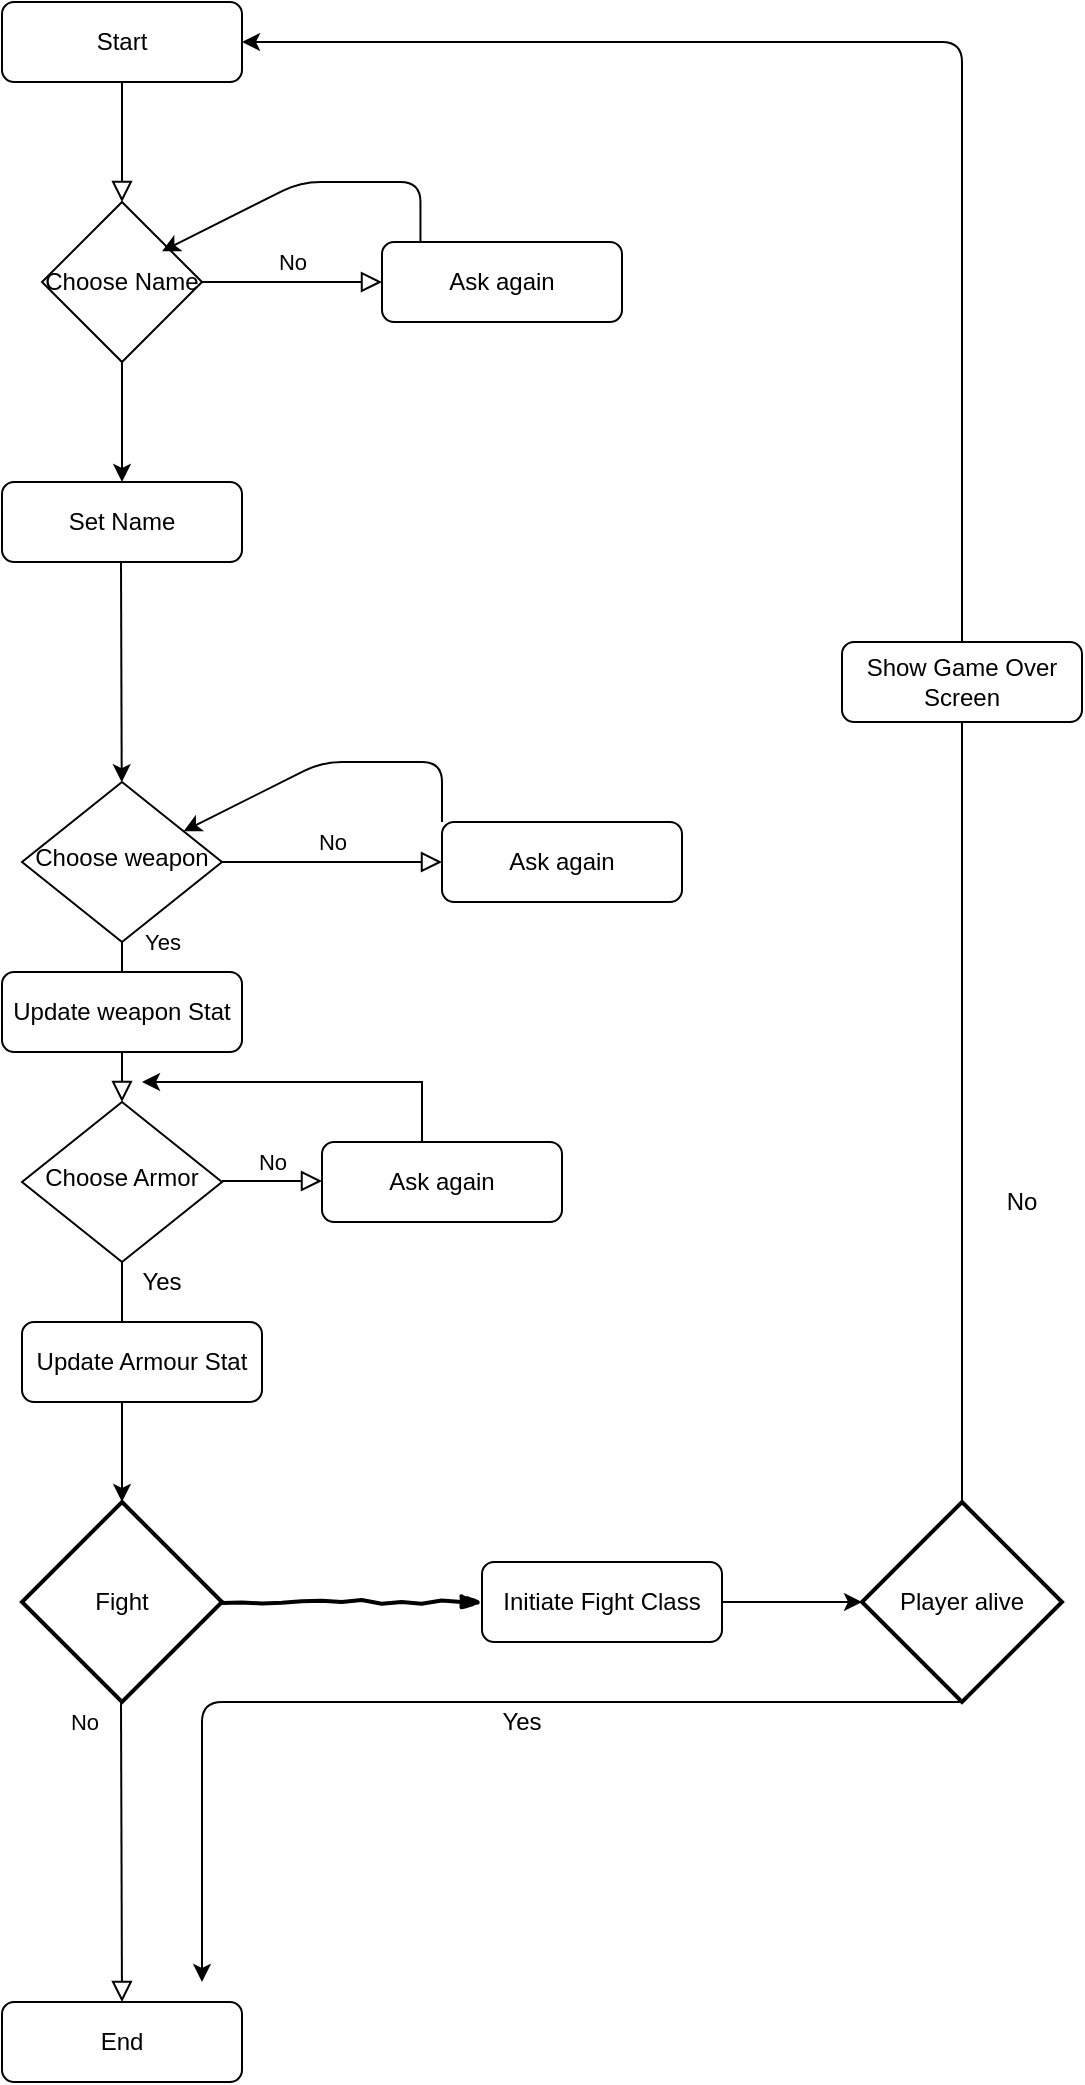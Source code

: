 <mxfile version="12.7.4" type="github"><diagram id="C5RBs43oDa-KdzZeNtuy" name="Page-1"><mxGraphModel dx="1422" dy="833" grid="1" gridSize="10" guides="1" tooltips="1" connect="1" arrows="1" fold="1" page="1" pageScale="1" pageWidth="827" pageHeight="1169" math="0" shadow="0"><root><mxCell id="WIyWlLk6GJQsqaUBKTNV-0"/><mxCell id="WIyWlLk6GJQsqaUBKTNV-1" parent="WIyWlLk6GJQsqaUBKTNV-0"/><mxCell id="WIyWlLk6GJQsqaUBKTNV-2" value="" style="rounded=0;html=1;jettySize=auto;orthogonalLoop=1;fontSize=11;endArrow=block;endFill=0;endSize=8;strokeWidth=1;shadow=0;labelBackgroundColor=none;edgeStyle=orthogonalEdgeStyle;" parent="WIyWlLk6GJQsqaUBKTNV-1" source="WIyWlLk6GJQsqaUBKTNV-3" edge="1"><mxGeometry relative="1" as="geometry"><mxPoint x="220" y="180" as="targetPoint"/></mxGeometry></mxCell><mxCell id="WIyWlLk6GJQsqaUBKTNV-3" value="Start" style="rounded=1;whiteSpace=wrap;html=1;fontSize=12;glass=0;strokeWidth=1;shadow=0;" parent="WIyWlLk6GJQsqaUBKTNV-1" vertex="1"><mxGeometry x="160" y="80" width="120" height="40" as="geometry"/></mxCell><mxCell id="WIyWlLk6GJQsqaUBKTNV-4" value="Yes" style="rounded=0;html=1;jettySize=auto;orthogonalLoop=1;fontSize=11;endArrow=block;endFill=0;endSize=8;strokeWidth=1;shadow=0;labelBackgroundColor=none;edgeStyle=orthogonalEdgeStyle;" parent="WIyWlLk6GJQsqaUBKTNV-1" source="WIyWlLk6GJQsqaUBKTNV-6" target="WIyWlLk6GJQsqaUBKTNV-10" edge="1"><mxGeometry x="-1" y="20" relative="1" as="geometry"><mxPoint as="offset"/></mxGeometry></mxCell><mxCell id="WIyWlLk6GJQsqaUBKTNV-5" value="No" style="edgeStyle=orthogonalEdgeStyle;rounded=0;html=1;jettySize=auto;orthogonalLoop=1;fontSize=11;endArrow=block;endFill=0;endSize=8;strokeWidth=1;shadow=0;labelBackgroundColor=none;" parent="WIyWlLk6GJQsqaUBKTNV-1" source="WIyWlLk6GJQsqaUBKTNV-6" target="WIyWlLk6GJQsqaUBKTNV-7" edge="1"><mxGeometry y="10" relative="1" as="geometry"><mxPoint as="offset"/></mxGeometry></mxCell><mxCell id="WIyWlLk6GJQsqaUBKTNV-6" value="Choose weapon" style="rhombus;whiteSpace=wrap;html=1;shadow=0;fontFamily=Helvetica;fontSize=12;align=center;strokeWidth=1;spacing=6;spacingTop=-4;" parent="WIyWlLk6GJQsqaUBKTNV-1" vertex="1"><mxGeometry x="170" y="470" width="100" height="80" as="geometry"/></mxCell><mxCell id="WIyWlLk6GJQsqaUBKTNV-7" value="Ask again" style="rounded=1;whiteSpace=wrap;html=1;fontSize=12;glass=0;strokeWidth=1;shadow=0;" parent="WIyWlLk6GJQsqaUBKTNV-1" vertex="1"><mxGeometry x="380" y="490" width="120" height="40" as="geometry"/></mxCell><mxCell id="WIyWlLk6GJQsqaUBKTNV-10" value="Choose Armor" style="rhombus;whiteSpace=wrap;html=1;shadow=0;fontFamily=Helvetica;fontSize=12;align=center;strokeWidth=1;spacing=6;spacingTop=-4;" parent="WIyWlLk6GJQsqaUBKTNV-1" vertex="1"><mxGeometry x="170" y="630" width="100" height="80" as="geometry"/></mxCell><mxCell id="gigOx9qBi-6rc3V7chVE-3" value="" style="edgeStyle=orthogonalEdgeStyle;rounded=0;orthogonalLoop=1;jettySize=auto;html=1;" edge="1" parent="WIyWlLk6GJQsqaUBKTNV-1"><mxGeometry relative="1" as="geometry"><mxPoint x="370" y="650" as="sourcePoint"/><mxPoint x="230" y="620" as="targetPoint"/><Array as="points"><mxPoint x="370" y="620"/></Array></mxGeometry></mxCell><mxCell id="gigOx9qBi-6rc3V7chVE-2" value="" style="endArrow=classic;html=1;" edge="1" parent="WIyWlLk6GJQsqaUBKTNV-1" target="WIyWlLk6GJQsqaUBKTNV-6"><mxGeometry width="50" height="50" relative="1" as="geometry"><mxPoint x="380" y="490" as="sourcePoint"/><mxPoint x="220" y="460" as="targetPoint"/><Array as="points"><mxPoint x="380" y="460"/><mxPoint x="320" y="460"/></Array></mxGeometry></mxCell><mxCell id="gigOx9qBi-6rc3V7chVE-4" value="Fight" style="strokeWidth=2;html=1;shape=mxgraph.flowchart.decision;whiteSpace=wrap;" vertex="1" parent="WIyWlLk6GJQsqaUBKTNV-1"><mxGeometry x="170" y="830" width="100" height="100" as="geometry"/></mxCell><mxCell id="gigOx9qBi-6rc3V7chVE-5" value="End" style="rounded=1;whiteSpace=wrap;html=1;fontSize=12;glass=0;strokeWidth=1;shadow=0;" vertex="1" parent="WIyWlLk6GJQsqaUBKTNV-1"><mxGeometry x="160" y="1080" width="120" height="40" as="geometry"/></mxCell><mxCell id="gigOx9qBi-6rc3V7chVE-6" value="No" style="rounded=0;html=1;jettySize=auto;orthogonalLoop=1;fontSize=11;endArrow=block;endFill=0;endSize=8;strokeWidth=1;shadow=0;labelBackgroundColor=none;edgeStyle=orthogonalEdgeStyle;entryX=0.5;entryY=0;entryDx=0;entryDy=0;" edge="1" parent="WIyWlLk6GJQsqaUBKTNV-1" target="gigOx9qBi-6rc3V7chVE-5"><mxGeometry x="-0.867" y="-19" relative="1" as="geometry"><mxPoint as="offset"/><mxPoint x="219.5" y="930" as="sourcePoint"/><mxPoint x="219.5" y="990" as="targetPoint"/><Array as="points"/></mxGeometry></mxCell><mxCell id="gigOx9qBi-6rc3V7chVE-7" value="" style="rounded=0;comic=1;strokeWidth=2;endArrow=blockThin;html=1;fontFamily=Comic Sans MS;fontStyle=1;" edge="1" parent="WIyWlLk6GJQsqaUBKTNV-1"><mxGeometry width="50" height="50" relative="1" as="geometry"><mxPoint x="270" y="880" as="sourcePoint"/><mxPoint x="400" y="880" as="targetPoint"/></mxGeometry></mxCell><mxCell id="gigOx9qBi-6rc3V7chVE-9" value="Initiate Fight Class" style="rounded=1;whiteSpace=wrap;html=1;fontSize=12;glass=0;strokeWidth=1;shadow=0;" vertex="1" parent="WIyWlLk6GJQsqaUBKTNV-1"><mxGeometry x="400" y="860" width="120" height="40" as="geometry"/></mxCell><mxCell id="gigOx9qBi-6rc3V7chVE-10" value="" style="endArrow=classic;html=1;" edge="1" parent="WIyWlLk6GJQsqaUBKTNV-1"><mxGeometry width="50" height="50" relative="1" as="geometry"><mxPoint x="520" y="880" as="sourcePoint"/><mxPoint x="590" y="880" as="targetPoint"/></mxGeometry></mxCell><mxCell id="gigOx9qBi-6rc3V7chVE-14" value="" style="endArrow=classic;html=1;exitX=0.5;exitY=1;exitDx=0;exitDy=0;entryX=0.5;entryY=0;entryDx=0;entryDy=0;entryPerimeter=0;" edge="1" parent="WIyWlLk6GJQsqaUBKTNV-1" source="WIyWlLk6GJQsqaUBKTNV-10" target="gigOx9qBi-6rc3V7chVE-4"><mxGeometry width="50" height="50" relative="1" as="geometry"><mxPoint x="390" y="860" as="sourcePoint"/><mxPoint x="440" y="810" as="targetPoint"/><Array as="points"/></mxGeometry></mxCell><mxCell id="gigOx9qBi-6rc3V7chVE-15" value="Player alive" style="strokeWidth=2;html=1;shape=mxgraph.flowchart.decision;whiteSpace=wrap;" vertex="1" parent="WIyWlLk6GJQsqaUBKTNV-1"><mxGeometry x="590" y="830" width="100" height="100" as="geometry"/></mxCell><mxCell id="gigOx9qBi-6rc3V7chVE-16" value="" style="edgeStyle=segmentEdgeStyle;endArrow=classic;html=1;exitX=0.5;exitY=1;exitDx=0;exitDy=0;exitPerimeter=0;" edge="1" parent="WIyWlLk6GJQsqaUBKTNV-1" source="gigOx9qBi-6rc3V7chVE-15"><mxGeometry width="50" height="50" relative="1" as="geometry"><mxPoint x="390" y="910" as="sourcePoint"/><mxPoint x="260" y="1070" as="targetPoint"/></mxGeometry></mxCell><mxCell id="gigOx9qBi-6rc3V7chVE-17" value="Yes" style="text;html=1;strokeColor=none;fillColor=none;align=center;verticalAlign=middle;whiteSpace=wrap;rounded=0;" vertex="1" parent="WIyWlLk6GJQsqaUBKTNV-1"><mxGeometry x="400" y="930" width="40" height="20" as="geometry"/></mxCell><mxCell id="gigOx9qBi-6rc3V7chVE-18" value="" style="endArrow=classic;html=1;entryX=1;entryY=0.5;entryDx=0;entryDy=0;exitX=0.5;exitY=0;exitDx=0;exitDy=0;exitPerimeter=0;" edge="1" parent="WIyWlLk6GJQsqaUBKTNV-1" source="gigOx9qBi-6rc3V7chVE-15" target="WIyWlLk6GJQsqaUBKTNV-3"><mxGeometry width="50" height="50" relative="1" as="geometry"><mxPoint x="640" y="690" as="sourcePoint"/><mxPoint x="640" y="100" as="targetPoint"/><Array as="points"><mxPoint x="640" y="100"/></Array></mxGeometry></mxCell><mxCell id="gigOx9qBi-6rc3V7chVE-20" value="Choose Name" style="rhombus;whiteSpace=wrap;html=1;" vertex="1" parent="WIyWlLk6GJQsqaUBKTNV-1"><mxGeometry x="180" y="180" width="80" height="80" as="geometry"/></mxCell><mxCell id="gigOx9qBi-6rc3V7chVE-21" value="" style="endArrow=classic;html=1;exitX=0.5;exitY=1;exitDx=0;exitDy=0;" edge="1" parent="WIyWlLk6GJQsqaUBKTNV-1" source="gigOx9qBi-6rc3V7chVE-20"><mxGeometry width="50" height="50" relative="1" as="geometry"><mxPoint x="390" y="390" as="sourcePoint"/><mxPoint x="220" y="320" as="targetPoint"/><Array as="points"/></mxGeometry></mxCell><mxCell id="gigOx9qBi-6rc3V7chVE-22" value="Ask again" style="rounded=1;whiteSpace=wrap;html=1;fontSize=12;glass=0;strokeWidth=1;shadow=0;" vertex="1" parent="WIyWlLk6GJQsqaUBKTNV-1"><mxGeometry x="350" y="200" width="120" height="40" as="geometry"/></mxCell><mxCell id="gigOx9qBi-6rc3V7chVE-23" value="No" style="edgeStyle=orthogonalEdgeStyle;rounded=0;html=1;jettySize=auto;orthogonalLoop=1;fontSize=11;endArrow=block;endFill=0;endSize=8;strokeWidth=1;shadow=0;labelBackgroundColor=none;exitX=1;exitY=0.5;exitDx=0;exitDy=0;" edge="1" parent="WIyWlLk6GJQsqaUBKTNV-1" source="gigOx9qBi-6rc3V7chVE-20"><mxGeometry y="10" relative="1" as="geometry"><mxPoint as="offset"/><mxPoint x="290" y="230" as="sourcePoint"/><mxPoint x="350" y="220" as="targetPoint"/><Array as="points"><mxPoint x="340" y="220"/></Array></mxGeometry></mxCell><mxCell id="gigOx9qBi-6rc3V7chVE-24" value="" style="endArrow=classic;html=1;" edge="1" parent="WIyWlLk6GJQsqaUBKTNV-1"><mxGeometry width="50" height="50" relative="1" as="geometry"><mxPoint x="369.23" y="200" as="sourcePoint"/><mxPoint x="239.999" y="204.615" as="targetPoint"/><Array as="points"><mxPoint x="369.23" y="170"/><mxPoint x="309.23" y="170"/></Array></mxGeometry></mxCell><mxCell id="gigOx9qBi-6rc3V7chVE-25" value="Ask again" style="rounded=1;whiteSpace=wrap;html=1;fontSize=12;glass=0;strokeWidth=1;shadow=0;" vertex="1" parent="WIyWlLk6GJQsqaUBKTNV-1"><mxGeometry x="320" y="650" width="120" height="40" as="geometry"/></mxCell><mxCell id="gigOx9qBi-6rc3V7chVE-26" value="Set Name" style="rounded=1;whiteSpace=wrap;html=1;fontSize=12;glass=0;strokeWidth=1;shadow=0;" vertex="1" parent="WIyWlLk6GJQsqaUBKTNV-1"><mxGeometry x="160" y="320" width="120" height="40" as="geometry"/></mxCell><mxCell id="gigOx9qBi-6rc3V7chVE-29" value="No" style="edgeStyle=orthogonalEdgeStyle;rounded=0;html=1;jettySize=auto;orthogonalLoop=1;fontSize=11;endArrow=block;endFill=0;endSize=8;strokeWidth=1;shadow=0;labelBackgroundColor=none;" edge="1" parent="WIyWlLk6GJQsqaUBKTNV-1"><mxGeometry y="10" relative="1" as="geometry"><mxPoint as="offset"/><mxPoint x="270" y="669.5" as="sourcePoint"/><mxPoint x="320" y="669.5" as="targetPoint"/></mxGeometry></mxCell><mxCell id="gigOx9qBi-6rc3V7chVE-30" value="" style="endArrow=classic;html=1;exitX=0.5;exitY=1;exitDx=0;exitDy=0;" edge="1" parent="WIyWlLk6GJQsqaUBKTNV-1" target="WIyWlLk6GJQsqaUBKTNV-6"><mxGeometry width="50" height="50" relative="1" as="geometry"><mxPoint x="219.5" y="360" as="sourcePoint"/><mxPoint x="219.5" y="420" as="targetPoint"/><Array as="points"/></mxGeometry></mxCell><mxCell id="gigOx9qBi-6rc3V7chVE-31" value="Update weapon Stat" style="rounded=1;whiteSpace=wrap;html=1;fontSize=12;glass=0;strokeWidth=1;shadow=0;" vertex="1" parent="WIyWlLk6GJQsqaUBKTNV-1"><mxGeometry x="160" y="565" width="120" height="40" as="geometry"/></mxCell><mxCell id="gigOx9qBi-6rc3V7chVE-32" value="Update Armour Stat" style="rounded=1;whiteSpace=wrap;html=1;fontSize=12;glass=0;strokeWidth=1;shadow=0;" vertex="1" parent="WIyWlLk6GJQsqaUBKTNV-1"><mxGeometry x="170" y="740" width="120" height="40" as="geometry"/></mxCell><mxCell id="gigOx9qBi-6rc3V7chVE-33" value="Show Game Over Screen" style="rounded=1;whiteSpace=wrap;html=1;fontSize=12;glass=0;strokeWidth=1;shadow=0;" vertex="1" parent="WIyWlLk6GJQsqaUBKTNV-1"><mxGeometry x="580" y="400" width="120" height="40" as="geometry"/></mxCell><mxCell id="gigOx9qBi-6rc3V7chVE-34" value="No" style="text;html=1;strokeColor=none;fillColor=none;align=center;verticalAlign=middle;whiteSpace=wrap;rounded=0;" vertex="1" parent="WIyWlLk6GJQsqaUBKTNV-1"><mxGeometry x="650" y="670" width="40" height="20" as="geometry"/></mxCell><mxCell id="gigOx9qBi-6rc3V7chVE-35" value="Yes" style="text;html=1;strokeColor=none;fillColor=none;align=center;verticalAlign=middle;whiteSpace=wrap;rounded=0;" vertex="1" parent="WIyWlLk6GJQsqaUBKTNV-1"><mxGeometry x="220" y="710" width="40" height="20" as="geometry"/></mxCell></root></mxGraphModel></diagram></mxfile>